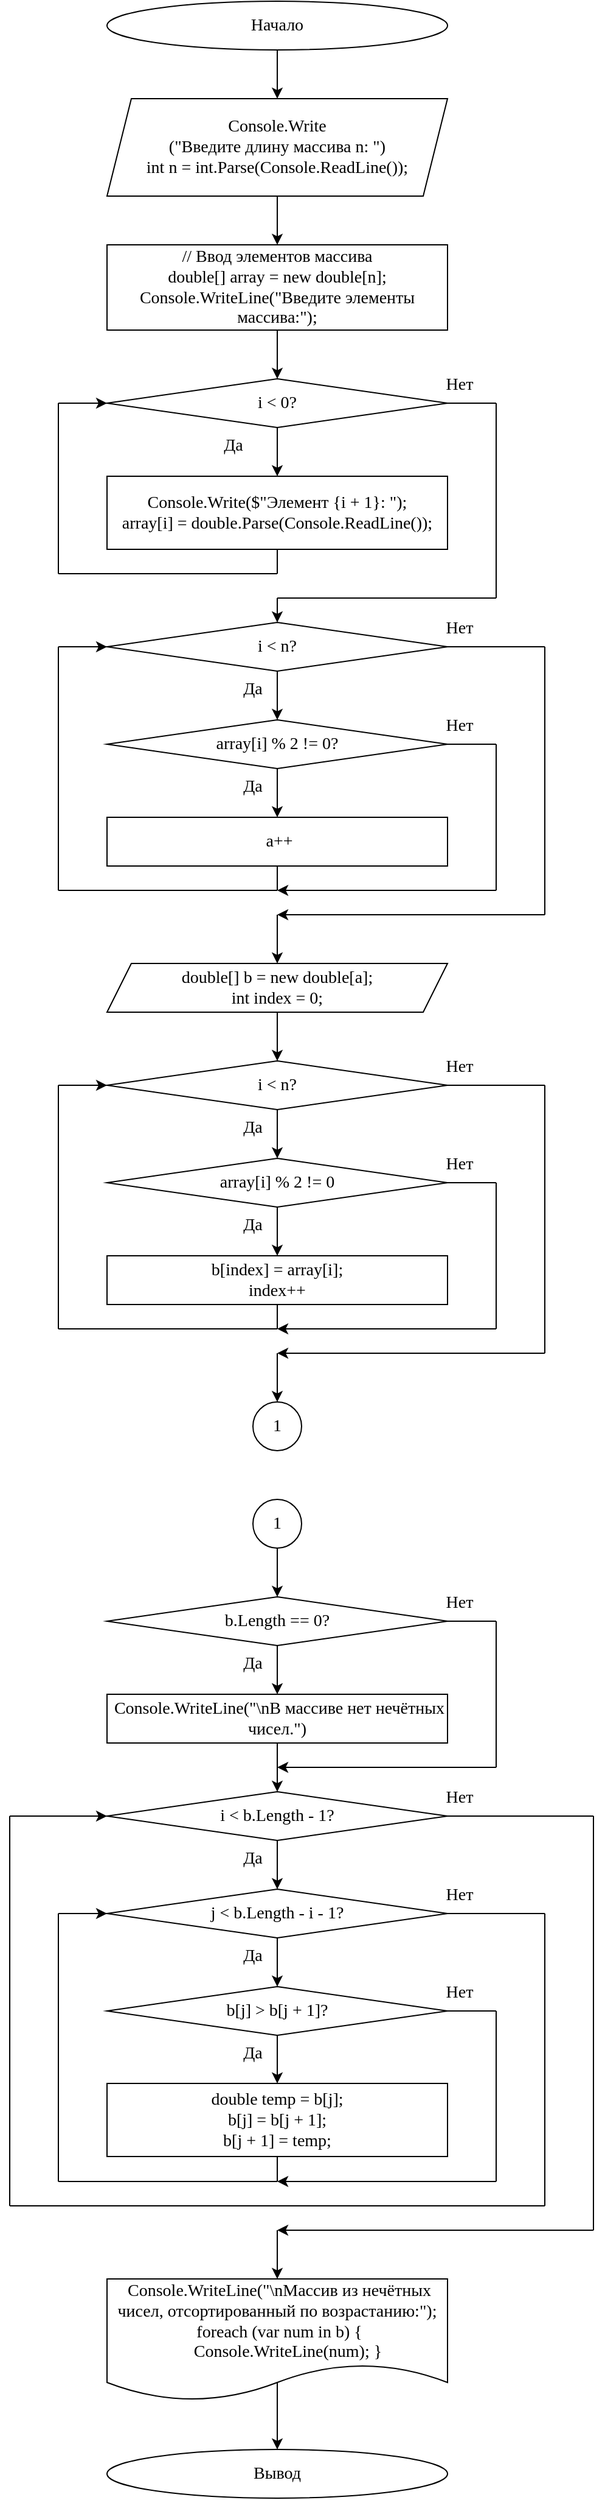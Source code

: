 <mxfile version="26.2.13">
  <diagram name="Страница — 1" id="rf1Tcrv4S44J3X8FF2jp">
    <mxGraphModel dx="1428" dy="796" grid="1" gridSize="10" guides="1" tooltips="1" connect="1" arrows="1" fold="1" page="1" pageScale="1" pageWidth="827" pageHeight="1169" math="0" shadow="0">
      <root>
        <mxCell id="0" />
        <mxCell id="1" parent="0" />
        <mxCell id="VPglWsLen-v_AAA2H8m0-140" value="" style="group" vertex="1" connectable="0" parent="1">
          <mxGeometry x="240" y="10" width="400" height="1190" as="geometry" />
        </mxCell>
        <mxCell id="VPglWsLen-v_AAA2H8m0-48" value="" style="edgeStyle=orthogonalEdgeStyle;rounded=0;orthogonalLoop=1;jettySize=auto;html=1;fontSize=14;fontFamily=Times New Roman;" edge="1" parent="VPglWsLen-v_AAA2H8m0-140" source="VPglWsLen-v_AAA2H8m0-1" target="VPglWsLen-v_AAA2H8m0-2">
          <mxGeometry relative="1" as="geometry" />
        </mxCell>
        <mxCell id="VPglWsLen-v_AAA2H8m0-1" value="Начало" style="ellipse;whiteSpace=wrap;html=1;fontSize=14;fontFamily=Times New Roman;" vertex="1" parent="VPglWsLen-v_AAA2H8m0-140">
          <mxGeometry x="40" width="280" height="40" as="geometry" />
        </mxCell>
        <mxCell id="VPglWsLen-v_AAA2H8m0-46" value="" style="edgeStyle=orthogonalEdgeStyle;rounded=0;orthogonalLoop=1;jettySize=auto;html=1;fontSize=14;fontFamily=Times New Roman;" edge="1" parent="VPglWsLen-v_AAA2H8m0-140" source="VPglWsLen-v_AAA2H8m0-2" target="VPglWsLen-v_AAA2H8m0-3">
          <mxGeometry relative="1" as="geometry" />
        </mxCell>
        <mxCell id="VPglWsLen-v_AAA2H8m0-2" value="&lt;div&gt;Console.Write&lt;/div&gt;&lt;div&gt;(&quot;Введите длину массива n: &quot;)&lt;/div&gt;&lt;div&gt;int n = int.Parse&lt;span style=&quot;background-color: transparent; color: light-dark(rgb(0, 0, 0), rgb(255, 255, 255));&quot;&gt;(Console.ReadLine());&lt;/span&gt;&lt;/div&gt;" style="shape=parallelogram;perimeter=parallelogramPerimeter;whiteSpace=wrap;html=1;fixedSize=1;fontSize=14;fontFamily=Times New Roman;" vertex="1" parent="VPglWsLen-v_AAA2H8m0-140">
          <mxGeometry x="40" y="80" width="280" height="80" as="geometry" />
        </mxCell>
        <mxCell id="VPglWsLen-v_AAA2H8m0-47" value="" style="edgeStyle=orthogonalEdgeStyle;rounded=0;orthogonalLoop=1;jettySize=auto;html=1;fontSize=14;fontFamily=Times New Roman;" edge="1" parent="VPglWsLen-v_AAA2H8m0-140" source="VPglWsLen-v_AAA2H8m0-3" target="VPglWsLen-v_AAA2H8m0-4">
          <mxGeometry relative="1" as="geometry" />
        </mxCell>
        <mxCell id="VPglWsLen-v_AAA2H8m0-3" value="&lt;div&gt;// Ввод элементов массива&lt;/div&gt;&lt;div&gt;double[] array = new double[n];&lt;/div&gt;&lt;div&gt;Console.WriteLine(&quot;Введите элементы массива:&quot;);&lt;/div&gt;" style="rounded=0;whiteSpace=wrap;html=1;fontSize=14;fontFamily=Times New Roman;" vertex="1" parent="VPglWsLen-v_AAA2H8m0-140">
          <mxGeometry x="40" y="200" width="280" height="70" as="geometry" />
        </mxCell>
        <mxCell id="VPglWsLen-v_AAA2H8m0-51" value="" style="edgeStyle=orthogonalEdgeStyle;rounded=0;orthogonalLoop=1;jettySize=auto;html=1;fontSize=14;fontFamily=Times New Roman;" edge="1" parent="VPglWsLen-v_AAA2H8m0-140" source="VPglWsLen-v_AAA2H8m0-4" target="VPglWsLen-v_AAA2H8m0-5">
          <mxGeometry relative="1" as="geometry" />
        </mxCell>
        <mxCell id="VPglWsLen-v_AAA2H8m0-4" value="i &amp;lt; 0?" style="rhombus;whiteSpace=wrap;html=1;fontSize=14;fontFamily=Times New Roman;" vertex="1" parent="VPglWsLen-v_AAA2H8m0-140">
          <mxGeometry x="40" y="310" width="280" height="40" as="geometry" />
        </mxCell>
        <mxCell id="VPglWsLen-v_AAA2H8m0-5" value="&lt;div&gt;Console.Write($&quot;Элемент {i + 1}: &quot;);&lt;/div&gt;&lt;div&gt;array[i] = double.Parse(Console.ReadLine());&lt;/div&gt;" style="rounded=0;whiteSpace=wrap;html=1;fontSize=14;fontFamily=Times New Roman;" vertex="1" parent="VPglWsLen-v_AAA2H8m0-140">
          <mxGeometry x="40" y="390" width="280" height="60" as="geometry" />
        </mxCell>
        <mxCell id="VPglWsLen-v_AAA2H8m0-36" value="" style="edgeStyle=orthogonalEdgeStyle;rounded=0;orthogonalLoop=1;jettySize=auto;html=1;fontSize=14;fontFamily=Times New Roman;" edge="1" parent="VPglWsLen-v_AAA2H8m0-140" source="VPglWsLen-v_AAA2H8m0-6" target="VPglWsLen-v_AAA2H8m0-22">
          <mxGeometry relative="1" as="geometry" />
        </mxCell>
        <mxCell id="VPglWsLen-v_AAA2H8m0-6" value="i &amp;lt; n?" style="rhombus;whiteSpace=wrap;html=1;fontSize=14;fontFamily=Times New Roman;" vertex="1" parent="VPglWsLen-v_AAA2H8m0-140">
          <mxGeometry x="40" y="510" width="280" height="40" as="geometry" />
        </mxCell>
        <mxCell id="VPglWsLen-v_AAA2H8m0-7" value="" style="endArrow=none;html=1;rounded=0;fontSize=14;fontFamily=Times New Roman;" edge="1" parent="VPglWsLen-v_AAA2H8m0-140">
          <mxGeometry width="50" height="50" relative="1" as="geometry">
            <mxPoint x="180" y="470" as="sourcePoint" />
            <mxPoint x="180" y="450" as="targetPoint" />
          </mxGeometry>
        </mxCell>
        <mxCell id="VPglWsLen-v_AAA2H8m0-8" value="" style="endArrow=none;html=1;rounded=0;fontSize=14;fontFamily=Times New Roman;" edge="1" parent="VPglWsLen-v_AAA2H8m0-140">
          <mxGeometry width="50" height="50" relative="1" as="geometry">
            <mxPoint y="470" as="sourcePoint" />
            <mxPoint x="180" y="470" as="targetPoint" />
          </mxGeometry>
        </mxCell>
        <mxCell id="VPglWsLen-v_AAA2H8m0-9" value="" style="endArrow=none;html=1;rounded=0;fontSize=14;fontFamily=Times New Roman;" edge="1" parent="VPglWsLen-v_AAA2H8m0-140">
          <mxGeometry width="50" height="50" relative="1" as="geometry">
            <mxPoint y="470" as="sourcePoint" />
            <mxPoint y="330" as="targetPoint" />
          </mxGeometry>
        </mxCell>
        <mxCell id="VPglWsLen-v_AAA2H8m0-10" value="" style="endArrow=classic;html=1;rounded=0;entryX=0;entryY=0.5;entryDx=0;entryDy=0;fontSize=14;fontFamily=Times New Roman;" edge="1" parent="VPglWsLen-v_AAA2H8m0-140" target="VPglWsLen-v_AAA2H8m0-4">
          <mxGeometry width="50" height="50" relative="1" as="geometry">
            <mxPoint y="330" as="sourcePoint" />
            <mxPoint x="50" y="280" as="targetPoint" />
          </mxGeometry>
        </mxCell>
        <mxCell id="VPglWsLen-v_AAA2H8m0-11" value="" style="endArrow=none;html=1;rounded=0;fontSize=14;fontFamily=Times New Roman;" edge="1" parent="VPglWsLen-v_AAA2H8m0-140">
          <mxGeometry width="50" height="50" relative="1" as="geometry">
            <mxPoint x="320" y="330" as="sourcePoint" />
            <mxPoint x="360" y="330" as="targetPoint" />
          </mxGeometry>
        </mxCell>
        <mxCell id="VPglWsLen-v_AAA2H8m0-12" value="" style="endArrow=none;html=1;rounded=0;fontSize=14;fontFamily=Times New Roman;" edge="1" parent="VPglWsLen-v_AAA2H8m0-140">
          <mxGeometry width="50" height="50" relative="1" as="geometry">
            <mxPoint x="360" y="490" as="sourcePoint" />
            <mxPoint x="360" y="330" as="targetPoint" />
          </mxGeometry>
        </mxCell>
        <mxCell id="VPglWsLen-v_AAA2H8m0-13" value="" style="endArrow=none;html=1;rounded=0;fontSize=14;fontFamily=Times New Roman;" edge="1" parent="VPglWsLen-v_AAA2H8m0-140">
          <mxGeometry width="50" height="50" relative="1" as="geometry">
            <mxPoint x="180" y="490" as="sourcePoint" />
            <mxPoint x="360" y="490" as="targetPoint" />
          </mxGeometry>
        </mxCell>
        <mxCell id="VPglWsLen-v_AAA2H8m0-14" value="" style="endArrow=classic;html=1;rounded=0;entryX=0.5;entryY=0;entryDx=0;entryDy=0;fontSize=14;fontFamily=Times New Roman;" edge="1" parent="VPglWsLen-v_AAA2H8m0-140" target="VPglWsLen-v_AAA2H8m0-6">
          <mxGeometry width="50" height="50" relative="1" as="geometry">
            <mxPoint x="180" y="490" as="sourcePoint" />
            <mxPoint x="230" y="440" as="targetPoint" />
          </mxGeometry>
        </mxCell>
        <mxCell id="VPglWsLen-v_AAA2H8m0-20" value="&amp;nbsp;a++" style="rounded=0;whiteSpace=wrap;html=1;fontSize=14;fontFamily=Times New Roman;" vertex="1" parent="VPglWsLen-v_AAA2H8m0-140">
          <mxGeometry x="40" y="670" width="280" height="40" as="geometry" />
        </mxCell>
        <mxCell id="VPglWsLen-v_AAA2H8m0-24" value="" style="edgeStyle=orthogonalEdgeStyle;rounded=0;orthogonalLoop=1;jettySize=auto;html=1;fontSize=14;fontFamily=Times New Roman;" edge="1" parent="VPglWsLen-v_AAA2H8m0-140" source="VPglWsLen-v_AAA2H8m0-22" target="VPglWsLen-v_AAA2H8m0-20">
          <mxGeometry relative="1" as="geometry" />
        </mxCell>
        <mxCell id="VPglWsLen-v_AAA2H8m0-22" value="array[i] % 2 != 0?" style="rhombus;whiteSpace=wrap;html=1;fontSize=14;fontFamily=Times New Roman;" vertex="1" parent="VPglWsLen-v_AAA2H8m0-140">
          <mxGeometry x="40" y="590" width="280" height="40" as="geometry" />
        </mxCell>
        <mxCell id="VPglWsLen-v_AAA2H8m0-31" value="" style="endArrow=classic;html=1;rounded=0;entryX=0;entryY=0.5;entryDx=0;entryDy=0;fontSize=14;fontFamily=Times New Roman;" edge="1" parent="VPglWsLen-v_AAA2H8m0-140" target="VPglWsLen-v_AAA2H8m0-6">
          <mxGeometry width="50" height="50" relative="1" as="geometry">
            <mxPoint y="530" as="sourcePoint" />
            <mxPoint x="50" y="480" as="targetPoint" />
          </mxGeometry>
        </mxCell>
        <mxCell id="VPglWsLen-v_AAA2H8m0-37" value="" style="endArrow=none;html=1;rounded=0;fontSize=14;fontFamily=Times New Roman;" edge="1" parent="VPglWsLen-v_AAA2H8m0-140">
          <mxGeometry width="50" height="50" relative="1" as="geometry">
            <mxPoint x="180" y="730" as="sourcePoint" />
            <mxPoint x="180" y="710" as="targetPoint" />
          </mxGeometry>
        </mxCell>
        <mxCell id="VPglWsLen-v_AAA2H8m0-38" value="" style="endArrow=none;html=1;rounded=0;fontSize=14;fontFamily=Times New Roman;" edge="1" parent="VPglWsLen-v_AAA2H8m0-140">
          <mxGeometry width="50" height="50" relative="1" as="geometry">
            <mxPoint y="730" as="sourcePoint" />
            <mxPoint x="180" y="730" as="targetPoint" />
          </mxGeometry>
        </mxCell>
        <mxCell id="VPglWsLen-v_AAA2H8m0-39" value="" style="endArrow=none;html=1;rounded=0;fontSize=14;fontFamily=Times New Roman;" edge="1" parent="VPglWsLen-v_AAA2H8m0-140">
          <mxGeometry width="50" height="50" relative="1" as="geometry">
            <mxPoint y="730" as="sourcePoint" />
            <mxPoint y="530" as="targetPoint" />
          </mxGeometry>
        </mxCell>
        <mxCell id="VPglWsLen-v_AAA2H8m0-45" value="" style="endArrow=classic;html=1;rounded=0;fontSize=14;fontFamily=Times New Roman;" edge="1" parent="VPglWsLen-v_AAA2H8m0-140">
          <mxGeometry width="50" height="50" relative="1" as="geometry">
            <mxPoint x="180" y="750" as="sourcePoint" />
            <mxPoint x="180" y="790" as="targetPoint" />
          </mxGeometry>
        </mxCell>
        <mxCell id="VPglWsLen-v_AAA2H8m0-49" value="Нет" style="text;html=1;align=center;verticalAlign=middle;whiteSpace=wrap;rounded=0;fontSize=14;fontFamily=Times New Roman;" vertex="1" parent="VPglWsLen-v_AAA2H8m0-140">
          <mxGeometry x="300" y="300" width="60" height="30" as="geometry" />
        </mxCell>
        <mxCell id="VPglWsLen-v_AAA2H8m0-50" value="Да" style="text;html=1;align=center;verticalAlign=middle;whiteSpace=wrap;rounded=0;fontSize=14;fontFamily=Times New Roman;" vertex="1" parent="VPglWsLen-v_AAA2H8m0-140">
          <mxGeometry x="114" y="350" width="60" height="30" as="geometry" />
        </mxCell>
        <mxCell id="VPglWsLen-v_AAA2H8m0-52" value="Нет" style="text;html=1;align=center;verticalAlign=middle;whiteSpace=wrap;rounded=0;fontSize=14;fontFamily=Times New Roman;" vertex="1" parent="VPglWsLen-v_AAA2H8m0-140">
          <mxGeometry x="300" y="500" width="60" height="30" as="geometry" />
        </mxCell>
        <mxCell id="VPglWsLen-v_AAA2H8m0-53" value="Да" style="text;html=1;align=center;verticalAlign=middle;whiteSpace=wrap;rounded=0;fontSize=14;fontFamily=Times New Roman;" vertex="1" parent="VPglWsLen-v_AAA2H8m0-140">
          <mxGeometry x="130" y="550" width="60" height="30" as="geometry" />
        </mxCell>
        <mxCell id="VPglWsLen-v_AAA2H8m0-54" value="Нет" style="text;html=1;align=center;verticalAlign=middle;whiteSpace=wrap;rounded=0;fontSize=14;fontFamily=Times New Roman;" vertex="1" parent="VPglWsLen-v_AAA2H8m0-140">
          <mxGeometry x="300" y="580" width="60" height="30" as="geometry" />
        </mxCell>
        <mxCell id="VPglWsLen-v_AAA2H8m0-55" value="Да" style="text;html=1;align=center;verticalAlign=middle;whiteSpace=wrap;rounded=0;fontSize=14;fontFamily=Times New Roman;" vertex="1" parent="VPglWsLen-v_AAA2H8m0-140">
          <mxGeometry x="130" y="630" width="60" height="30" as="geometry" />
        </mxCell>
        <mxCell id="VPglWsLen-v_AAA2H8m0-60" value="" style="edgeStyle=orthogonalEdgeStyle;rounded=0;orthogonalLoop=1;jettySize=auto;html=1;fontSize=14;fontFamily=Times New Roman;" edge="1" parent="VPglWsLen-v_AAA2H8m0-140" source="VPglWsLen-v_AAA2H8m0-56" target="VPglWsLen-v_AAA2H8m0-57">
          <mxGeometry relative="1" as="geometry" />
        </mxCell>
        <mxCell id="VPglWsLen-v_AAA2H8m0-56" value="&lt;div&gt;double[] b = new double[a];&lt;/div&gt;&lt;div&gt;int index = 0;&lt;/div&gt;" style="shape=parallelogram;perimeter=parallelogramPerimeter;whiteSpace=wrap;html=1;fixedSize=1;fontSize=14;fontFamily=Times New Roman;" vertex="1" parent="VPglWsLen-v_AAA2H8m0-140">
          <mxGeometry x="40" y="790" width="280" height="40" as="geometry" />
        </mxCell>
        <mxCell id="VPglWsLen-v_AAA2H8m0-61" value="" style="edgeStyle=orthogonalEdgeStyle;rounded=0;orthogonalLoop=1;jettySize=auto;html=1;fontSize=14;fontFamily=Times New Roman;" edge="1" parent="VPglWsLen-v_AAA2H8m0-140" source="VPglWsLen-v_AAA2H8m0-57" target="VPglWsLen-v_AAA2H8m0-59">
          <mxGeometry relative="1" as="geometry" />
        </mxCell>
        <mxCell id="VPglWsLen-v_AAA2H8m0-57" value="i &amp;lt; n?" style="rhombus;whiteSpace=wrap;html=1;fontSize=14;fontFamily=Times New Roman;" vertex="1" parent="VPglWsLen-v_AAA2H8m0-140">
          <mxGeometry x="40" y="870" width="280" height="40" as="geometry" />
        </mxCell>
        <mxCell id="VPglWsLen-v_AAA2H8m0-64" value="" style="edgeStyle=orthogonalEdgeStyle;rounded=0;orthogonalLoop=1;jettySize=auto;html=1;fontSize=14;fontFamily=Times New Roman;" edge="1" parent="VPglWsLen-v_AAA2H8m0-140" source="VPglWsLen-v_AAA2H8m0-59" target="VPglWsLen-v_AAA2H8m0-62">
          <mxGeometry relative="1" as="geometry" />
        </mxCell>
        <mxCell id="VPglWsLen-v_AAA2H8m0-59" value="array[i] % 2 != 0" style="rhombus;whiteSpace=wrap;html=1;fontSize=14;fontFamily=Times New Roman;" vertex="1" parent="VPglWsLen-v_AAA2H8m0-140">
          <mxGeometry x="40" y="950" width="280" height="40" as="geometry" />
        </mxCell>
        <mxCell id="VPglWsLen-v_AAA2H8m0-62" value="&lt;div&gt;b[index] = array[i];&lt;/div&gt;&lt;div&gt;index++&lt;/div&gt;" style="rounded=0;whiteSpace=wrap;html=1;fontSize=14;fontFamily=Times New Roman;" vertex="1" parent="VPglWsLen-v_AAA2H8m0-140">
          <mxGeometry x="40" y="1030" width="280" height="40" as="geometry" />
        </mxCell>
        <mxCell id="VPglWsLen-v_AAA2H8m0-67" value="" style="endArrow=none;html=1;rounded=0;fontSize=14;fontFamily=Times New Roman;" edge="1" parent="VPglWsLen-v_AAA2H8m0-140">
          <mxGeometry width="50" height="50" relative="1" as="geometry">
            <mxPoint x="180" y="1090" as="sourcePoint" />
            <mxPoint x="180" y="1070" as="targetPoint" />
          </mxGeometry>
        </mxCell>
        <mxCell id="VPglWsLen-v_AAA2H8m0-69" value="" style="endArrow=none;html=1;rounded=0;fontSize=14;fontFamily=Times New Roman;" edge="1" parent="VPglWsLen-v_AAA2H8m0-140">
          <mxGeometry width="50" height="50" relative="1" as="geometry">
            <mxPoint y="1090" as="sourcePoint" />
            <mxPoint x="180" y="1090" as="targetPoint" />
          </mxGeometry>
        </mxCell>
        <mxCell id="VPglWsLen-v_AAA2H8m0-70" value="" style="endArrow=none;html=1;rounded=0;fontSize=14;fontFamily=Times New Roman;" edge="1" parent="VPglWsLen-v_AAA2H8m0-140">
          <mxGeometry width="50" height="50" relative="1" as="geometry">
            <mxPoint y="1090" as="sourcePoint" />
            <mxPoint y="890" as="targetPoint" />
          </mxGeometry>
        </mxCell>
        <mxCell id="VPglWsLen-v_AAA2H8m0-71" value="" style="endArrow=classic;html=1;rounded=0;fontSize=14;fontFamily=Times New Roman;" edge="1" parent="VPglWsLen-v_AAA2H8m0-140" target="VPglWsLen-v_AAA2H8m0-57">
          <mxGeometry width="50" height="50" relative="1" as="geometry">
            <mxPoint y="890" as="sourcePoint" />
            <mxPoint x="50" y="840" as="targetPoint" />
          </mxGeometry>
        </mxCell>
        <mxCell id="VPglWsLen-v_AAA2H8m0-76" value="" style="endArrow=classic;html=1;rounded=0;fontSize=14;fontFamily=Times New Roman;" edge="1" parent="VPglWsLen-v_AAA2H8m0-140">
          <mxGeometry width="50" height="50" relative="1" as="geometry">
            <mxPoint x="180" y="1110" as="sourcePoint" />
            <mxPoint x="180" y="1150" as="targetPoint" />
          </mxGeometry>
        </mxCell>
        <mxCell id="VPglWsLen-v_AAA2H8m0-77" value="1" style="ellipse;whiteSpace=wrap;html=1;aspect=fixed;fontSize=14;fontFamily=Times New Roman;" vertex="1" parent="VPglWsLen-v_AAA2H8m0-140">
          <mxGeometry x="160" y="1150" width="40" height="40" as="geometry" />
        </mxCell>
        <mxCell id="VPglWsLen-v_AAA2H8m0-83" value="" style="endArrow=none;html=1;rounded=0;entryX=1;entryY=1;entryDx=0;entryDy=0;fontSize=14;fontFamily=Times New Roman;" edge="1" parent="VPglWsLen-v_AAA2H8m0-140" target="VPglWsLen-v_AAA2H8m0-54">
          <mxGeometry width="50" height="50" relative="1" as="geometry">
            <mxPoint x="320" y="610" as="sourcePoint" />
            <mxPoint x="370" y="560" as="targetPoint" />
          </mxGeometry>
        </mxCell>
        <mxCell id="VPglWsLen-v_AAA2H8m0-84" value="" style="endArrow=none;html=1;rounded=0;fontSize=14;fontFamily=Times New Roman;" edge="1" parent="VPglWsLen-v_AAA2H8m0-140">
          <mxGeometry width="50" height="50" relative="1" as="geometry">
            <mxPoint x="360" y="730" as="sourcePoint" />
            <mxPoint x="360" y="610" as="targetPoint" />
          </mxGeometry>
        </mxCell>
        <mxCell id="VPglWsLen-v_AAA2H8m0-85" value="" style="endArrow=classic;html=1;rounded=0;fontSize=14;fontFamily=Times New Roman;" edge="1" parent="VPglWsLen-v_AAA2H8m0-140">
          <mxGeometry width="50" height="50" relative="1" as="geometry">
            <mxPoint x="360" y="730" as="sourcePoint" />
            <mxPoint x="180" y="730" as="targetPoint" />
          </mxGeometry>
        </mxCell>
        <mxCell id="VPglWsLen-v_AAA2H8m0-86" value="" style="endArrow=none;html=1;rounded=0;fontSize=14;fontFamily=Times New Roman;" edge="1" parent="VPglWsLen-v_AAA2H8m0-140">
          <mxGeometry width="50" height="50" relative="1" as="geometry">
            <mxPoint x="320" y="530" as="sourcePoint" />
            <mxPoint x="400" y="530" as="targetPoint" />
          </mxGeometry>
        </mxCell>
        <mxCell id="VPglWsLen-v_AAA2H8m0-87" value="" style="endArrow=none;html=1;rounded=0;fontSize=14;fontFamily=Times New Roman;" edge="1" parent="VPglWsLen-v_AAA2H8m0-140">
          <mxGeometry width="50" height="50" relative="1" as="geometry">
            <mxPoint x="400" y="750" as="sourcePoint" />
            <mxPoint x="400" y="530" as="targetPoint" />
          </mxGeometry>
        </mxCell>
        <mxCell id="VPglWsLen-v_AAA2H8m0-88" value="" style="endArrow=classic;html=1;rounded=0;fontSize=14;fontFamily=Times New Roman;" edge="1" parent="VPglWsLen-v_AAA2H8m0-140">
          <mxGeometry width="50" height="50" relative="1" as="geometry">
            <mxPoint x="400" y="750" as="sourcePoint" />
            <mxPoint x="180" y="750" as="targetPoint" />
          </mxGeometry>
        </mxCell>
        <mxCell id="VPglWsLen-v_AAA2H8m0-89" value="" style="endArrow=none;html=1;rounded=0;fontSize=14;fontFamily=Times New Roman;" edge="1" parent="VPglWsLen-v_AAA2H8m0-140">
          <mxGeometry width="50" height="50" relative="1" as="geometry">
            <mxPoint x="320" y="970" as="sourcePoint" />
            <mxPoint x="360" y="970" as="targetPoint" />
          </mxGeometry>
        </mxCell>
        <mxCell id="VPglWsLen-v_AAA2H8m0-90" value="" style="endArrow=none;html=1;rounded=0;fontSize=14;fontFamily=Times New Roman;" edge="1" parent="VPglWsLen-v_AAA2H8m0-140">
          <mxGeometry width="50" height="50" relative="1" as="geometry">
            <mxPoint x="360" y="1090" as="sourcePoint" />
            <mxPoint x="360" y="970" as="targetPoint" />
          </mxGeometry>
        </mxCell>
        <mxCell id="VPglWsLen-v_AAA2H8m0-91" value="" style="endArrow=classic;html=1;rounded=0;fontSize=14;fontFamily=Times New Roman;" edge="1" parent="VPglWsLen-v_AAA2H8m0-140">
          <mxGeometry width="50" height="50" relative="1" as="geometry">
            <mxPoint x="360" y="1090" as="sourcePoint" />
            <mxPoint x="180" y="1090" as="targetPoint" />
          </mxGeometry>
        </mxCell>
        <mxCell id="VPglWsLen-v_AAA2H8m0-92" value="" style="endArrow=none;html=1;rounded=0;fontSize=14;fontFamily=Times New Roman;" edge="1" parent="VPglWsLen-v_AAA2H8m0-140">
          <mxGeometry width="50" height="50" relative="1" as="geometry">
            <mxPoint x="320" y="890" as="sourcePoint" />
            <mxPoint x="400" y="890" as="targetPoint" />
          </mxGeometry>
        </mxCell>
        <mxCell id="VPglWsLen-v_AAA2H8m0-93" value="" style="endArrow=none;html=1;rounded=0;fontSize=14;fontFamily=Times New Roman;" edge="1" parent="VPglWsLen-v_AAA2H8m0-140">
          <mxGeometry width="50" height="50" relative="1" as="geometry">
            <mxPoint x="400" y="1110" as="sourcePoint" />
            <mxPoint x="400" y="890" as="targetPoint" />
          </mxGeometry>
        </mxCell>
        <mxCell id="VPglWsLen-v_AAA2H8m0-94" value="" style="endArrow=classic;html=1;rounded=0;fontSize=14;fontFamily=Times New Roman;" edge="1" parent="VPglWsLen-v_AAA2H8m0-140">
          <mxGeometry width="50" height="50" relative="1" as="geometry">
            <mxPoint x="400" y="1110" as="sourcePoint" />
            <mxPoint x="180" y="1110" as="targetPoint" />
          </mxGeometry>
        </mxCell>
        <mxCell id="VPglWsLen-v_AAA2H8m0-95" value="Нет" style="text;html=1;align=center;verticalAlign=middle;whiteSpace=wrap;rounded=0;fontSize=14;fontFamily=Times New Roman;" vertex="1" parent="VPglWsLen-v_AAA2H8m0-140">
          <mxGeometry x="300" y="860" width="60" height="30" as="geometry" />
        </mxCell>
        <mxCell id="VPglWsLen-v_AAA2H8m0-96" value="Да" style="text;html=1;align=center;verticalAlign=middle;whiteSpace=wrap;rounded=0;fontSize=14;fontFamily=Times New Roman;" vertex="1" parent="VPglWsLen-v_AAA2H8m0-140">
          <mxGeometry x="130" y="910" width="60" height="30" as="geometry" />
        </mxCell>
        <mxCell id="VPglWsLen-v_AAA2H8m0-97" value="Нет" style="text;html=1;align=center;verticalAlign=middle;whiteSpace=wrap;rounded=0;fontSize=14;fontFamily=Times New Roman;" vertex="1" parent="VPglWsLen-v_AAA2H8m0-140">
          <mxGeometry x="300" y="940" width="60" height="30" as="geometry" />
        </mxCell>
        <mxCell id="VPglWsLen-v_AAA2H8m0-98" value="Да" style="text;html=1;align=center;verticalAlign=middle;whiteSpace=wrap;rounded=0;fontSize=14;fontFamily=Times New Roman;" vertex="1" parent="VPglWsLen-v_AAA2H8m0-140">
          <mxGeometry x="130" y="990" width="60" height="30" as="geometry" />
        </mxCell>
        <mxCell id="VPglWsLen-v_AAA2H8m0-141" value="" style="group" vertex="1" connectable="0" parent="1">
          <mxGeometry x="200" y="1240" width="480" height="820" as="geometry" />
        </mxCell>
        <mxCell id="VPglWsLen-v_AAA2H8m0-78" value="1" style="ellipse;whiteSpace=wrap;html=1;aspect=fixed;fontSize=14;fontFamily=Times New Roman;" vertex="1" parent="VPglWsLen-v_AAA2H8m0-141">
          <mxGeometry x="200" width="40" height="40" as="geometry" />
        </mxCell>
        <mxCell id="VPglWsLen-v_AAA2H8m0-79" value="" style="endArrow=classic;html=1;rounded=0;fontSize=14;fontFamily=Times New Roman;" edge="1" parent="VPglWsLen-v_AAA2H8m0-141">
          <mxGeometry width="50" height="50" relative="1" as="geometry">
            <mxPoint x="220" y="40" as="sourcePoint" />
            <mxPoint x="220" y="80" as="targetPoint" />
          </mxGeometry>
        </mxCell>
        <mxCell id="VPglWsLen-v_AAA2H8m0-80" value="b.Length == 0?" style="rhombus;whiteSpace=wrap;html=1;fontSize=14;fontFamily=Times New Roman;" vertex="1" parent="VPglWsLen-v_AAA2H8m0-141">
          <mxGeometry x="80" y="80" width="280" height="40" as="geometry" />
        </mxCell>
        <mxCell id="VPglWsLen-v_AAA2H8m0-81" value="" style="endArrow=classic;html=1;rounded=0;fontSize=14;fontFamily=Times New Roman;" edge="1" parent="VPglWsLen-v_AAA2H8m0-141">
          <mxGeometry width="50" height="50" relative="1" as="geometry">
            <mxPoint x="220" y="120" as="sourcePoint" />
            <mxPoint x="220" y="160" as="targetPoint" />
          </mxGeometry>
        </mxCell>
        <mxCell id="VPglWsLen-v_AAA2H8m0-82" value="&amp;nbsp;Console.WriteLine(&quot;\nВ массиве нет нечётных чисел.&quot;)" style="rounded=0;whiteSpace=wrap;html=1;fontSize=14;fontFamily=Times New Roman;" vertex="1" parent="VPglWsLen-v_AAA2H8m0-141">
          <mxGeometry x="80" y="160" width="280" height="40" as="geometry" />
        </mxCell>
        <mxCell id="VPglWsLen-v_AAA2H8m0-99" value="" style="endArrow=none;html=1;rounded=0;fontSize=14;fontFamily=Times New Roman;" edge="1" parent="VPglWsLen-v_AAA2H8m0-141">
          <mxGeometry width="50" height="50" relative="1" as="geometry">
            <mxPoint x="360" y="100" as="sourcePoint" />
            <mxPoint x="400" y="100" as="targetPoint" />
          </mxGeometry>
        </mxCell>
        <mxCell id="VPglWsLen-v_AAA2H8m0-102" value="" style="endArrow=none;html=1;rounded=0;fontSize=14;fontFamily=Times New Roman;" edge="1" parent="VPglWsLen-v_AAA2H8m0-141">
          <mxGeometry width="50" height="50" relative="1" as="geometry">
            <mxPoint x="400" y="220" as="sourcePoint" />
            <mxPoint x="400" y="100" as="targetPoint" />
          </mxGeometry>
        </mxCell>
        <mxCell id="VPglWsLen-v_AAA2H8m0-103" value="" style="endArrow=classic;html=1;rounded=0;fontSize=14;fontFamily=Times New Roman;" edge="1" parent="VPglWsLen-v_AAA2H8m0-141">
          <mxGeometry width="50" height="50" relative="1" as="geometry">
            <mxPoint x="400" y="220" as="sourcePoint" />
            <mxPoint x="220" y="220" as="targetPoint" />
          </mxGeometry>
        </mxCell>
        <mxCell id="VPglWsLen-v_AAA2H8m0-104" value="" style="endArrow=classic;html=1;rounded=0;fontSize=14;fontFamily=Times New Roman;" edge="1" parent="VPglWsLen-v_AAA2H8m0-141">
          <mxGeometry width="50" height="50" relative="1" as="geometry">
            <mxPoint x="220" y="200" as="sourcePoint" />
            <mxPoint x="220" y="240" as="targetPoint" />
          </mxGeometry>
        </mxCell>
        <mxCell id="VPglWsLen-v_AAA2H8m0-107" value="" style="edgeStyle=orthogonalEdgeStyle;rounded=0;orthogonalLoop=1;jettySize=auto;html=1;fontSize=14;fontFamily=Times New Roman;" edge="1" parent="VPglWsLen-v_AAA2H8m0-141" source="VPglWsLen-v_AAA2H8m0-105" target="VPglWsLen-v_AAA2H8m0-106">
          <mxGeometry relative="1" as="geometry" />
        </mxCell>
        <mxCell id="VPglWsLen-v_AAA2H8m0-105" value="i &amp;lt; b.Length - 1?" style="rhombus;whiteSpace=wrap;html=1;fontSize=14;fontFamily=Times New Roman;" vertex="1" parent="VPglWsLen-v_AAA2H8m0-141">
          <mxGeometry x="80" y="240" width="280" height="40" as="geometry" />
        </mxCell>
        <mxCell id="VPglWsLen-v_AAA2H8m0-109" value="" style="edgeStyle=orthogonalEdgeStyle;rounded=0;orthogonalLoop=1;jettySize=auto;html=1;fontSize=14;fontFamily=Times New Roman;" edge="1" parent="VPglWsLen-v_AAA2H8m0-141" source="VPglWsLen-v_AAA2H8m0-106" target="VPglWsLen-v_AAA2H8m0-108">
          <mxGeometry relative="1" as="geometry" />
        </mxCell>
        <mxCell id="VPglWsLen-v_AAA2H8m0-106" value="j &amp;lt; b.Length - i - 1?" style="rhombus;whiteSpace=wrap;html=1;fontSize=14;fontFamily=Times New Roman;" vertex="1" parent="VPglWsLen-v_AAA2H8m0-141">
          <mxGeometry x="80" y="320" width="280" height="40" as="geometry" />
        </mxCell>
        <mxCell id="VPglWsLen-v_AAA2H8m0-111" value="" style="edgeStyle=orthogonalEdgeStyle;rounded=0;orthogonalLoop=1;jettySize=auto;html=1;fontSize=14;fontFamily=Times New Roman;" edge="1" parent="VPglWsLen-v_AAA2H8m0-141" source="VPglWsLen-v_AAA2H8m0-108" target="VPglWsLen-v_AAA2H8m0-110">
          <mxGeometry relative="1" as="geometry" />
        </mxCell>
        <mxCell id="VPglWsLen-v_AAA2H8m0-108" value="b[j] &amp;gt; b[j + 1]?" style="rhombus;whiteSpace=wrap;html=1;fontSize=14;fontFamily=Times New Roman;" vertex="1" parent="VPglWsLen-v_AAA2H8m0-141">
          <mxGeometry x="80" y="400" width="280" height="40" as="geometry" />
        </mxCell>
        <mxCell id="VPglWsLen-v_AAA2H8m0-110" value="&lt;div&gt;double temp = b[j];&lt;/div&gt;&lt;div&gt;b[j] = b[j + 1];&lt;/div&gt;&lt;div&gt;b[j + 1] = temp;&lt;/div&gt;" style="rounded=0;whiteSpace=wrap;html=1;fontSize=14;fontFamily=Times New Roman;" vertex="1" parent="VPglWsLen-v_AAA2H8m0-141">
          <mxGeometry x="80" y="479.5" width="280" height="60" as="geometry" />
        </mxCell>
        <mxCell id="VPglWsLen-v_AAA2H8m0-112" value="" style="endArrow=none;html=1;rounded=0;fontSize=14;fontFamily=Times New Roman;" edge="1" parent="VPglWsLen-v_AAA2H8m0-141">
          <mxGeometry width="50" height="50" relative="1" as="geometry">
            <mxPoint x="220" y="560" as="sourcePoint" />
            <mxPoint x="220" y="540" as="targetPoint" />
          </mxGeometry>
        </mxCell>
        <mxCell id="VPglWsLen-v_AAA2H8m0-113" value="" style="endArrow=none;html=1;rounded=0;fontSize=14;fontFamily=Times New Roman;" edge="1" parent="VPglWsLen-v_AAA2H8m0-141">
          <mxGeometry width="50" height="50" relative="1" as="geometry">
            <mxPoint x="360" y="420" as="sourcePoint" />
            <mxPoint x="400" y="420" as="targetPoint" />
          </mxGeometry>
        </mxCell>
        <mxCell id="VPglWsLen-v_AAA2H8m0-114" value="" style="endArrow=none;html=1;rounded=0;fontSize=14;fontFamily=Times New Roman;" edge="1" parent="VPglWsLen-v_AAA2H8m0-141">
          <mxGeometry width="50" height="50" relative="1" as="geometry">
            <mxPoint x="400" y="560" as="sourcePoint" />
            <mxPoint x="400" y="420" as="targetPoint" />
          </mxGeometry>
        </mxCell>
        <mxCell id="VPglWsLen-v_AAA2H8m0-115" value="" style="endArrow=classic;html=1;rounded=0;fontSize=14;fontFamily=Times New Roman;" edge="1" parent="VPglWsLen-v_AAA2H8m0-141">
          <mxGeometry width="50" height="50" relative="1" as="geometry">
            <mxPoint x="400" y="560" as="sourcePoint" />
            <mxPoint x="220" y="560" as="targetPoint" />
          </mxGeometry>
        </mxCell>
        <mxCell id="VPglWsLen-v_AAA2H8m0-116" value="" style="endArrow=none;html=1;rounded=0;fontSize=14;fontFamily=Times New Roman;" edge="1" parent="VPglWsLen-v_AAA2H8m0-141">
          <mxGeometry width="50" height="50" relative="1" as="geometry">
            <mxPoint x="40" y="560" as="sourcePoint" />
            <mxPoint x="220" y="560" as="targetPoint" />
          </mxGeometry>
        </mxCell>
        <mxCell id="VPglWsLen-v_AAA2H8m0-117" value="" style="endArrow=none;html=1;rounded=0;fontSize=14;fontFamily=Times New Roman;" edge="1" parent="VPglWsLen-v_AAA2H8m0-141">
          <mxGeometry width="50" height="50" relative="1" as="geometry">
            <mxPoint x="40" y="560" as="sourcePoint" />
            <mxPoint x="40" y="340" as="targetPoint" />
          </mxGeometry>
        </mxCell>
        <mxCell id="VPglWsLen-v_AAA2H8m0-118" value="" style="endArrow=classic;html=1;rounded=0;entryX=0;entryY=0.5;entryDx=0;entryDy=0;fontSize=14;fontFamily=Times New Roman;" edge="1" parent="VPglWsLen-v_AAA2H8m0-141" target="VPglWsLen-v_AAA2H8m0-106">
          <mxGeometry width="50" height="50" relative="1" as="geometry">
            <mxPoint x="40" y="340" as="sourcePoint" />
            <mxPoint x="90" y="290" as="targetPoint" />
          </mxGeometry>
        </mxCell>
        <mxCell id="VPglWsLen-v_AAA2H8m0-120" value="" style="endArrow=none;html=1;rounded=0;fontSize=14;fontFamily=Times New Roman;" edge="1" parent="VPglWsLen-v_AAA2H8m0-141">
          <mxGeometry width="50" height="50" relative="1" as="geometry">
            <mxPoint x="360" y="340" as="sourcePoint" />
            <mxPoint x="440" y="340" as="targetPoint" />
          </mxGeometry>
        </mxCell>
        <mxCell id="VPglWsLen-v_AAA2H8m0-121" value="" style="endArrow=none;html=1;rounded=0;fontSize=14;fontFamily=Times New Roman;" edge="1" parent="VPglWsLen-v_AAA2H8m0-141">
          <mxGeometry width="50" height="50" relative="1" as="geometry">
            <mxPoint x="440" y="580" as="sourcePoint" />
            <mxPoint x="440" y="340" as="targetPoint" />
          </mxGeometry>
        </mxCell>
        <mxCell id="VPglWsLen-v_AAA2H8m0-122" value="" style="endArrow=none;html=1;rounded=0;fontSize=14;fontFamily=Times New Roman;" edge="1" parent="VPglWsLen-v_AAA2H8m0-141">
          <mxGeometry width="50" height="50" relative="1" as="geometry">
            <mxPoint y="580" as="sourcePoint" />
            <mxPoint x="440" y="580" as="targetPoint" />
          </mxGeometry>
        </mxCell>
        <mxCell id="VPglWsLen-v_AAA2H8m0-123" value="" style="endArrow=none;html=1;rounded=0;fontSize=14;fontFamily=Times New Roman;" edge="1" parent="VPglWsLen-v_AAA2H8m0-141">
          <mxGeometry width="50" height="50" relative="1" as="geometry">
            <mxPoint y="580" as="sourcePoint" />
            <mxPoint y="260" as="targetPoint" />
          </mxGeometry>
        </mxCell>
        <mxCell id="VPglWsLen-v_AAA2H8m0-124" value="" style="endArrow=classic;html=1;rounded=0;entryX=0;entryY=0.5;entryDx=0;entryDy=0;fontSize=14;fontFamily=Times New Roman;" edge="1" parent="VPglWsLen-v_AAA2H8m0-141" target="VPglWsLen-v_AAA2H8m0-105">
          <mxGeometry width="50" height="50" relative="1" as="geometry">
            <mxPoint y="260" as="sourcePoint" />
            <mxPoint x="50" y="210" as="targetPoint" />
          </mxGeometry>
        </mxCell>
        <mxCell id="VPglWsLen-v_AAA2H8m0-125" value="" style="endArrow=none;html=1;rounded=0;fontSize=14;fontFamily=Times New Roman;" edge="1" parent="VPglWsLen-v_AAA2H8m0-141">
          <mxGeometry width="50" height="50" relative="1" as="geometry">
            <mxPoint x="360" y="260" as="sourcePoint" />
            <mxPoint x="480" y="260" as="targetPoint" />
          </mxGeometry>
        </mxCell>
        <mxCell id="VPglWsLen-v_AAA2H8m0-126" value="" style="endArrow=none;html=1;rounded=0;fontSize=14;fontFamily=Times New Roman;" edge="1" parent="VPglWsLen-v_AAA2H8m0-141">
          <mxGeometry width="50" height="50" relative="1" as="geometry">
            <mxPoint x="480" y="600" as="sourcePoint" />
            <mxPoint x="480" y="260" as="targetPoint" />
          </mxGeometry>
        </mxCell>
        <mxCell id="VPglWsLen-v_AAA2H8m0-127" value="" style="endArrow=classic;html=1;rounded=0;fontSize=14;fontFamily=Times New Roman;" edge="1" parent="VPglWsLen-v_AAA2H8m0-141">
          <mxGeometry width="50" height="50" relative="1" as="geometry">
            <mxPoint x="480" y="600" as="sourcePoint" />
            <mxPoint x="220" y="600" as="targetPoint" />
          </mxGeometry>
        </mxCell>
        <mxCell id="VPglWsLen-v_AAA2H8m0-128" value="" style="endArrow=classic;html=1;rounded=0;fontSize=14;fontFamily=Times New Roman;" edge="1" parent="VPglWsLen-v_AAA2H8m0-141">
          <mxGeometry width="50" height="50" relative="1" as="geometry">
            <mxPoint x="220" y="600" as="sourcePoint" />
            <mxPoint x="220" y="640" as="targetPoint" />
          </mxGeometry>
        </mxCell>
        <mxCell id="VPglWsLen-v_AAA2H8m0-129" value="Нет" style="text;html=1;align=center;verticalAlign=middle;whiteSpace=wrap;rounded=0;fontSize=14;fontFamily=Times New Roman;" vertex="1" parent="VPglWsLen-v_AAA2H8m0-141">
          <mxGeometry x="340" y="230" width="60" height="30" as="geometry" />
        </mxCell>
        <mxCell id="VPglWsLen-v_AAA2H8m0-130" value="Нет" style="text;html=1;align=center;verticalAlign=middle;whiteSpace=wrap;rounded=0;fontSize=14;fontFamily=Times New Roman;" vertex="1" parent="VPglWsLen-v_AAA2H8m0-141">
          <mxGeometry x="340" y="310" width="60" height="30" as="geometry" />
        </mxCell>
        <mxCell id="VPglWsLen-v_AAA2H8m0-131" value="Нет" style="text;html=1;align=center;verticalAlign=middle;whiteSpace=wrap;rounded=0;fontSize=14;fontFamily=Times New Roman;" vertex="1" parent="VPglWsLen-v_AAA2H8m0-141">
          <mxGeometry x="340" y="390" width="60" height="30" as="geometry" />
        </mxCell>
        <mxCell id="VPglWsLen-v_AAA2H8m0-132" value="Да" style="text;html=1;align=center;verticalAlign=middle;whiteSpace=wrap;rounded=0;fontSize=14;fontFamily=Times New Roman;" vertex="1" parent="VPglWsLen-v_AAA2H8m0-141">
          <mxGeometry x="170" y="440" width="60" height="30" as="geometry" />
        </mxCell>
        <mxCell id="VPglWsLen-v_AAA2H8m0-133" value="Да" style="text;html=1;align=center;verticalAlign=middle;whiteSpace=wrap;rounded=0;fontSize=14;fontFamily=Times New Roman;" vertex="1" parent="VPglWsLen-v_AAA2H8m0-141">
          <mxGeometry x="170" y="360" width="60" height="30" as="geometry" />
        </mxCell>
        <mxCell id="VPglWsLen-v_AAA2H8m0-134" value="Да" style="text;html=1;align=center;verticalAlign=middle;whiteSpace=wrap;rounded=0;fontSize=14;fontFamily=Times New Roman;" vertex="1" parent="VPglWsLen-v_AAA2H8m0-141">
          <mxGeometry x="170" y="280" width="60" height="30" as="geometry" />
        </mxCell>
        <mxCell id="VPglWsLen-v_AAA2H8m0-135" value="Нет" style="text;html=1;align=center;verticalAlign=middle;whiteSpace=wrap;rounded=0;fontSize=14;fontFamily=Times New Roman;" vertex="1" parent="VPglWsLen-v_AAA2H8m0-141">
          <mxGeometry x="340" y="70" width="60" height="30" as="geometry" />
        </mxCell>
        <mxCell id="VPglWsLen-v_AAA2H8m0-136" value="Да" style="text;html=1;align=center;verticalAlign=middle;whiteSpace=wrap;rounded=0;fontSize=14;fontFamily=Times New Roman;" vertex="1" parent="VPglWsLen-v_AAA2H8m0-141">
          <mxGeometry x="170" y="120" width="60" height="30" as="geometry" />
        </mxCell>
        <mxCell id="VPglWsLen-v_AAA2H8m0-137" value="&lt;div&gt;&amp;nbsp;Console.WriteLine(&quot;\nМассив из нечётных чисел, отсортированный по возрастанию:&quot;);&lt;/div&gt;&lt;div&gt;&amp;nbsp;foreach (var num in b)&lt;span style=&quot;background-color: transparent; color: light-dark(rgb(0, 0, 0), rgb(255, 255, 255));&quot;&gt;&amp;nbsp;{&lt;/span&gt;&lt;/div&gt;&lt;div&gt;&amp;nbsp; &amp;nbsp; &amp;nbsp;Console.WriteLine(num);&lt;span style=&quot;background-color: transparent; color: light-dark(rgb(0, 0, 0), rgb(255, 255, 255));&quot;&gt;&amp;nbsp;}&lt;/span&gt;&lt;/div&gt;" style="shape=document;whiteSpace=wrap;html=1;boundedLbl=1;fontSize=14;fontFamily=Times New Roman;" vertex="1" parent="VPglWsLen-v_AAA2H8m0-141">
          <mxGeometry x="80" y="640" width="280" height="100" as="geometry" />
        </mxCell>
        <mxCell id="VPglWsLen-v_AAA2H8m0-138" value="" style="endArrow=classic;html=1;rounded=0;fontSize=14;fontFamily=Times New Roman;" edge="1" parent="VPglWsLen-v_AAA2H8m0-141">
          <mxGeometry width="50" height="50" relative="1" as="geometry">
            <mxPoint x="220" y="725" as="sourcePoint" />
            <mxPoint x="220" y="780" as="targetPoint" />
          </mxGeometry>
        </mxCell>
        <mxCell id="VPglWsLen-v_AAA2H8m0-139" value="Вывод" style="ellipse;whiteSpace=wrap;html=1;fontSize=14;fontFamily=Times New Roman;" vertex="1" parent="VPglWsLen-v_AAA2H8m0-141">
          <mxGeometry x="80" y="780" width="280" height="40" as="geometry" />
        </mxCell>
      </root>
    </mxGraphModel>
  </diagram>
</mxfile>
